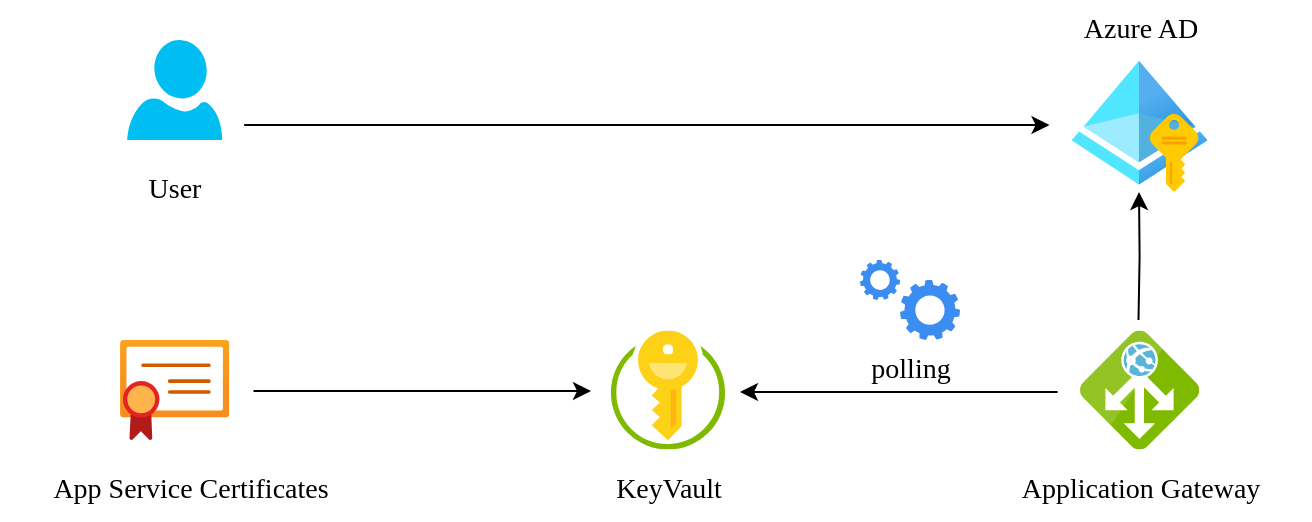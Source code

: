 <mxfile version="24.7.6">
  <diagram id="7gcUSTIZ7YSJ5vT40chW" name="Page-1">
    <mxGraphModel dx="1201" dy="1004" grid="1" gridSize="10" guides="1" tooltips="1" connect="1" arrows="1" fold="1" page="1" pageScale="1" pageWidth="1169" pageHeight="827" math="0" shadow="0">
      <root>
        <mxCell id="0" />
        <mxCell id="1" parent="0" />
        <mxCell id="yN63IE0gt0a8FuFbiREH-17" value="" style="group" vertex="1" connectable="0" parent="1">
          <mxGeometry x="80" y="50" width="654.75" height="260" as="geometry" />
        </mxCell>
        <mxCell id="SZY12_XKgGBlkoAp8IEY-12" style="edgeStyle=orthogonalEdgeStyle;rounded=0;orthogonalLoop=1;jettySize=auto;html=1;strokeColor=#000000;" parent="yN63IE0gt0a8FuFbiREH-17" edge="1">
          <mxGeometry relative="1" as="geometry">
            <mxPoint x="126.75" y="195.5" as="sourcePoint" />
            <mxPoint x="295.5" y="195.5" as="targetPoint" />
          </mxGeometry>
        </mxCell>
        <mxCell id="SZY12_XKgGBlkoAp8IEY-14" style="edgeStyle=orthogonalEdgeStyle;rounded=0;orthogonalLoop=1;jettySize=auto;html=1;exitX=1.033;exitY=0.51;exitDx=0;exitDy=0;exitPerimeter=0;strokeColor=#000000;" parent="yN63IE0gt0a8FuFbiREH-17" edge="1">
          <mxGeometry relative="1" as="geometry">
            <mxPoint x="528.818" y="196" as="sourcePoint" />
            <mxPoint x="370" y="196" as="targetPoint" />
          </mxGeometry>
        </mxCell>
        <mxCell id="yN63IE0gt0a8FuFbiREH-1" value="" style="image;aspect=fixed;html=1;points=[];align=center;fontSize=12;image=img/lib/azure2/app_services/App_Service_Certificates.svg;" vertex="1" parent="yN63IE0gt0a8FuFbiREH-17">
          <mxGeometry x="60" y="170" width="54.69" height="50" as="geometry" />
        </mxCell>
        <mxCell id="yN63IE0gt0a8FuFbiREH-2" value="&lt;font style=&quot;font-size: 14px;&quot; face=&quot;Verdana&quot;&gt;App Service Certificates&lt;/font&gt;" style="text;html=1;align=center;verticalAlign=middle;resizable=0;points=[];autosize=1;strokeColor=none;fillColor=none;" vertex="1" parent="yN63IE0gt0a8FuFbiREH-17">
          <mxGeometry y="230" width="190" height="30" as="geometry" />
        </mxCell>
        <mxCell id="yN63IE0gt0a8FuFbiREH-3" value="" style="image;sketch=0;aspect=fixed;html=1;points=[];align=center;fontSize=12;image=img/lib/mscae/Key_Vaults.svg;" vertex="1" parent="yN63IE0gt0a8FuFbiREH-17">
          <mxGeometry x="305.44" y="165.25" width="57.12" height="59.5" as="geometry" />
        </mxCell>
        <mxCell id="yN63IE0gt0a8FuFbiREH-4" value="&lt;font style=&quot;font-size: 14px;&quot; face=&quot;Verdana&quot;&gt;KeyVault&lt;/font&gt;" style="text;html=1;align=center;verticalAlign=middle;resizable=0;points=[];autosize=1;strokeColor=none;fillColor=none;" vertex="1" parent="yN63IE0gt0a8FuFbiREH-17">
          <mxGeometry x="294" y="230" width="80" height="30" as="geometry" />
        </mxCell>
        <mxCell id="yN63IE0gt0a8FuFbiREH-5" value="" style="image;sketch=0;aspect=fixed;html=1;points=[];align=center;fontSize=12;image=img/lib/mscae/Application_Gateway.svg;" vertex="1" parent="yN63IE0gt0a8FuFbiREH-17">
          <mxGeometry x="540" y="165.25" width="59.5" height="59.5" as="geometry" />
        </mxCell>
        <mxCell id="yN63IE0gt0a8FuFbiREH-6" value="&lt;font style=&quot;font-size: 14px;&quot; face=&quot;Verdana&quot;&gt;Application Gateway&lt;/font&gt;" style="text;html=1;align=center;verticalAlign=middle;resizable=0;points=[];autosize=1;strokeColor=none;fillColor=none;" vertex="1" parent="yN63IE0gt0a8FuFbiREH-17">
          <mxGeometry x="484.75" y="230" width="170" height="30" as="geometry" />
        </mxCell>
        <mxCell id="yN63IE0gt0a8FuFbiREH-7" value="" style="image;aspect=fixed;html=1;points=[];align=center;fontSize=12;image=img/lib/azure2/identity/Managed_Identities.svg;" vertex="1" parent="yN63IE0gt0a8FuFbiREH-17">
          <mxGeometry x="535.75" y="30" width="68" height="66" as="geometry" />
        </mxCell>
        <mxCell id="yN63IE0gt0a8FuFbiREH-8" style="edgeStyle=orthogonalEdgeStyle;rounded=0;orthogonalLoop=1;jettySize=auto;html=1;strokeColor=#000000;" edge="1" parent="yN63IE0gt0a8FuFbiREH-17">
          <mxGeometry relative="1" as="geometry">
            <mxPoint x="569.25" y="160" as="sourcePoint" />
            <mxPoint x="569.5" y="96" as="targetPoint" />
          </mxGeometry>
        </mxCell>
        <mxCell id="yN63IE0gt0a8FuFbiREH-9" value="&lt;font face=&quot;Verdana&quot;&gt;&lt;span style=&quot;font-size: 14px;&quot;&gt;Azure AD&lt;/span&gt;&lt;/font&gt;" style="text;html=1;align=center;verticalAlign=middle;resizable=0;points=[];autosize=1;strokeColor=none;fillColor=none;" vertex="1" parent="yN63IE0gt0a8FuFbiREH-17">
          <mxGeometry x="524.75" width="90" height="30" as="geometry" />
        </mxCell>
        <mxCell id="yN63IE0gt0a8FuFbiREH-13" value="" style="group" vertex="1" connectable="0" parent="yN63IE0gt0a8FuFbiREH-17">
          <mxGeometry x="420" y="130" width="70" height="70" as="geometry" />
        </mxCell>
        <mxCell id="yN63IE0gt0a8FuFbiREH-10" value="" style="sketch=0;html=1;aspect=fixed;strokeColor=none;shadow=0;fillColor=#3B8DF1;verticalAlign=top;labelPosition=center;verticalLabelPosition=bottom;shape=mxgraph.gcp2.gear" vertex="1" parent="yN63IE0gt0a8FuFbiREH-13">
          <mxGeometry x="30" y="10" width="30" height="30" as="geometry" />
        </mxCell>
        <mxCell id="yN63IE0gt0a8FuFbiREH-11" value="" style="sketch=0;html=1;aspect=fixed;strokeColor=none;shadow=0;fillColor=#3B8DF1;verticalAlign=top;labelPosition=center;verticalLabelPosition=bottom;shape=mxgraph.gcp2.gear" vertex="1" parent="yN63IE0gt0a8FuFbiREH-13">
          <mxGeometry x="10" width="20" height="20" as="geometry" />
        </mxCell>
        <mxCell id="yN63IE0gt0a8FuFbiREH-12" value="&lt;font face=&quot;Verdana&quot;&gt;&lt;span style=&quot;font-size: 14px;&quot;&gt;polling&lt;/span&gt;&lt;/font&gt;" style="text;html=1;align=center;verticalAlign=middle;resizable=0;points=[];autosize=1;strokeColor=none;fillColor=none;" vertex="1" parent="yN63IE0gt0a8FuFbiREH-13">
          <mxGeometry y="40" width="70" height="30" as="geometry" />
        </mxCell>
        <mxCell id="yN63IE0gt0a8FuFbiREH-14" value="" style="verticalLabelPosition=bottom;html=1;verticalAlign=top;align=center;strokeColor=none;fillColor=#00BEF2;shape=mxgraph.azure.user;" vertex="1" parent="yN63IE0gt0a8FuFbiREH-17">
          <mxGeometry x="63.59" y="20" width="47.5" height="50" as="geometry" />
        </mxCell>
        <mxCell id="yN63IE0gt0a8FuFbiREH-15" value="&lt;font face=&quot;Verdana&quot;&gt;&lt;span style=&quot;font-size: 14px;&quot;&gt;User&lt;/span&gt;&lt;/font&gt;" style="text;html=1;align=center;verticalAlign=middle;resizable=0;points=[];autosize=1;strokeColor=none;fillColor=none;" vertex="1" parent="yN63IE0gt0a8FuFbiREH-17">
          <mxGeometry x="57.35" y="80" width="60" height="30" as="geometry" />
        </mxCell>
        <mxCell id="yN63IE0gt0a8FuFbiREH-16" style="edgeStyle=orthogonalEdgeStyle;rounded=0;orthogonalLoop=1;jettySize=auto;html=1;strokeColor=#000000;" edge="1" parent="yN63IE0gt0a8FuFbiREH-17">
          <mxGeometry relative="1" as="geometry">
            <mxPoint x="122.1" y="62.5" as="sourcePoint" />
            <mxPoint x="524.75" y="62.5" as="targetPoint" />
          </mxGeometry>
        </mxCell>
      </root>
    </mxGraphModel>
  </diagram>
</mxfile>
